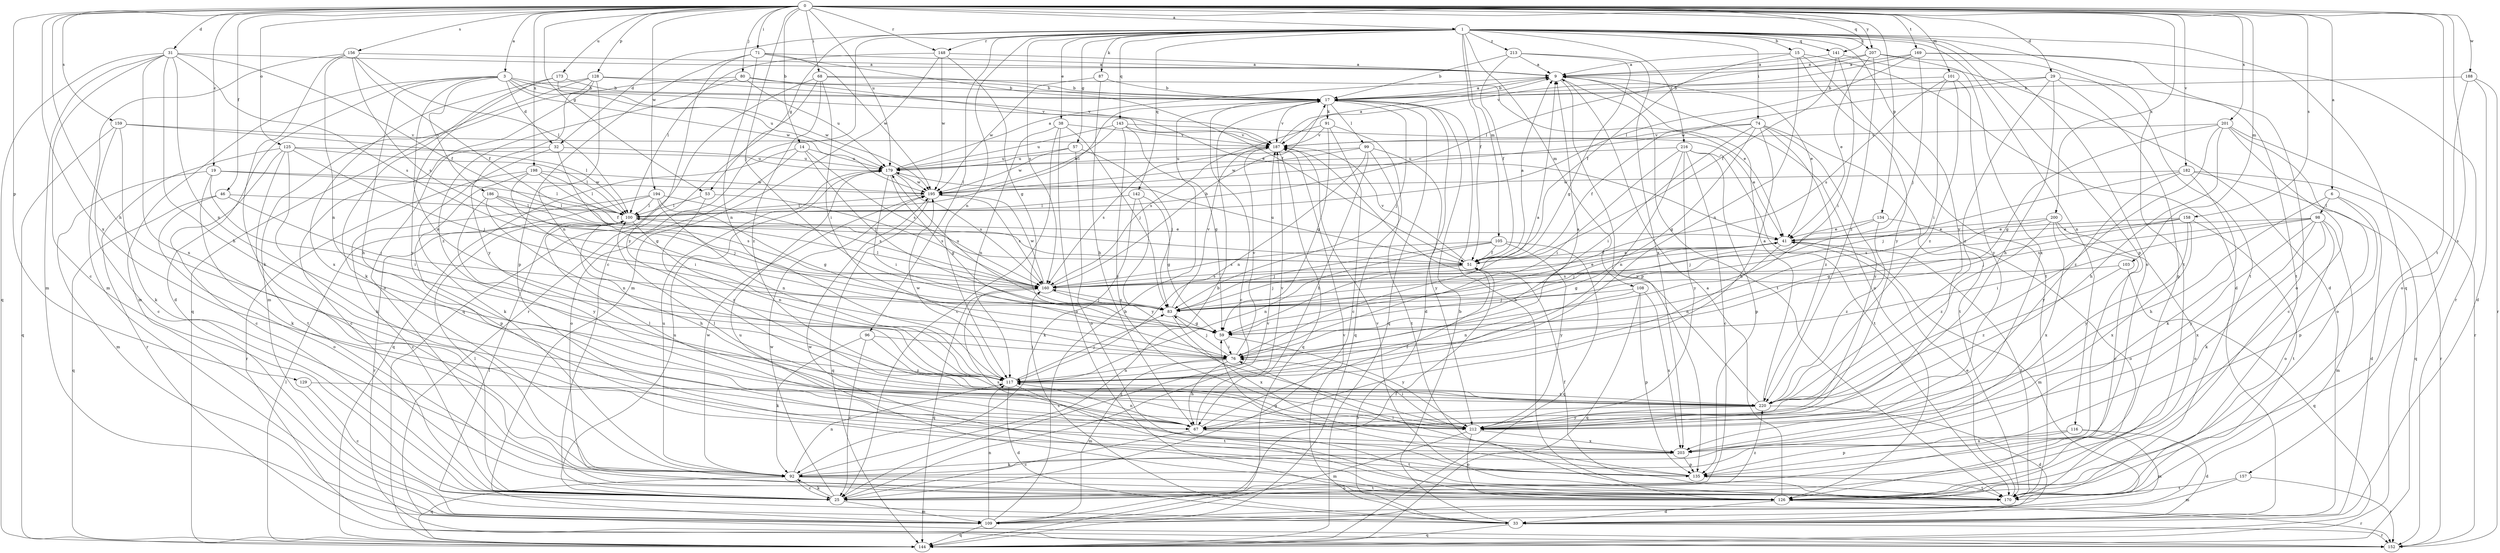 strict digraph  {
0;
1;
3;
6;
9;
14;
15;
17;
19;
25;
29;
31;
32;
33;
38;
41;
46;
51;
53;
57;
59;
67;
68;
71;
74;
76;
80;
83;
87;
91;
92;
96;
98;
99;
100;
101;
103;
105;
108;
109;
116;
117;
125;
126;
128;
129;
134;
135;
141;
142;
143;
144;
148;
152;
156;
157;
158;
159;
160;
169;
170;
173;
179;
182;
186;
187;
188;
194;
195;
198;
200;
201;
203;
207;
212;
213;
216;
220;
0 -> 1  [label=a];
0 -> 3  [label=a];
0 -> 6  [label=a];
0 -> 14  [label=b];
0 -> 19  [label=c];
0 -> 29  [label=d];
0 -> 31  [label=d];
0 -> 46  [label=f];
0 -> 53  [label=g];
0 -> 67  [label=h];
0 -> 68  [label=i];
0 -> 71  [label=i];
0 -> 80  [label=j];
0 -> 83  [label=j];
0 -> 101  [label=m];
0 -> 103  [label=m];
0 -> 125  [label=o];
0 -> 128  [label=p];
0 -> 129  [label=p];
0 -> 134  [label=p];
0 -> 141  [label=q];
0 -> 148  [label=r];
0 -> 156  [label=s];
0 -> 157  [label=s];
0 -> 158  [label=s];
0 -> 159  [label=s];
0 -> 169  [label=t];
0 -> 170  [label=t];
0 -> 173  [label=u];
0 -> 179  [label=u];
0 -> 182  [label=v];
0 -> 188  [label=w];
0 -> 194  [label=w];
0 -> 198  [label=x];
0 -> 200  [label=x];
0 -> 201  [label=x];
0 -> 203  [label=x];
0 -> 207  [label=y];
1 -> 15  [label=b];
1 -> 25  [label=c];
1 -> 32  [label=d];
1 -> 38  [label=e];
1 -> 51  [label=f];
1 -> 53  [label=g];
1 -> 57  [label=g];
1 -> 74  [label=i];
1 -> 87  [label=k];
1 -> 96  [label=l];
1 -> 105  [label=m];
1 -> 108  [label=m];
1 -> 116  [label=n];
1 -> 117  [label=n];
1 -> 126  [label=o];
1 -> 135  [label=p];
1 -> 141  [label=q];
1 -> 142  [label=q];
1 -> 143  [label=q];
1 -> 144  [label=q];
1 -> 148  [label=r];
1 -> 160  [label=s];
1 -> 170  [label=t];
1 -> 207  [label=y];
1 -> 212  [label=y];
1 -> 213  [label=z];
1 -> 216  [label=z];
3 -> 17  [label=b];
3 -> 32  [label=d];
3 -> 33  [label=d];
3 -> 67  [label=h];
3 -> 109  [label=m];
3 -> 117  [label=n];
3 -> 179  [label=u];
3 -> 186  [label=v];
3 -> 187  [label=v];
3 -> 195  [label=w];
6 -> 33  [label=d];
6 -> 67  [label=h];
6 -> 98  [label=l];
6 -> 135  [label=p];
9 -> 17  [label=b];
9 -> 41  [label=e];
9 -> 126  [label=o];
9 -> 135  [label=p];
9 -> 170  [label=t];
14 -> 83  [label=j];
14 -> 126  [label=o];
14 -> 144  [label=q];
14 -> 160  [label=s];
14 -> 179  [label=u];
15 -> 9  [label=a];
15 -> 33  [label=d];
15 -> 51  [label=f];
15 -> 117  [label=n];
15 -> 170  [label=t];
15 -> 212  [label=y];
17 -> 9  [label=a];
17 -> 25  [label=c];
17 -> 33  [label=d];
17 -> 83  [label=j];
17 -> 91  [label=k];
17 -> 99  [label=l];
17 -> 100  [label=l];
17 -> 144  [label=q];
17 -> 187  [label=v];
19 -> 76  [label=i];
19 -> 92  [label=k];
19 -> 100  [label=l];
19 -> 109  [label=m];
19 -> 195  [label=w];
25 -> 92  [label=k];
25 -> 100  [label=l];
25 -> 109  [label=m];
25 -> 179  [label=u];
25 -> 187  [label=v];
25 -> 195  [label=w];
25 -> 220  [label=z];
29 -> 17  [label=b];
29 -> 67  [label=h];
29 -> 126  [label=o];
29 -> 135  [label=p];
29 -> 195  [label=w];
29 -> 220  [label=z];
31 -> 9  [label=a];
31 -> 25  [label=c];
31 -> 51  [label=f];
31 -> 67  [label=h];
31 -> 109  [label=m];
31 -> 117  [label=n];
31 -> 144  [label=q];
31 -> 160  [label=s];
31 -> 203  [label=x];
32 -> 25  [label=c];
32 -> 59  [label=g];
32 -> 92  [label=k];
32 -> 179  [label=u];
33 -> 17  [label=b];
33 -> 100  [label=l];
33 -> 144  [label=q];
33 -> 152  [label=r];
33 -> 160  [label=s];
33 -> 187  [label=v];
38 -> 25  [label=c];
38 -> 83  [label=j];
38 -> 117  [label=n];
38 -> 126  [label=o];
38 -> 187  [label=v];
41 -> 51  [label=f];
41 -> 59  [label=g];
41 -> 83  [label=j];
41 -> 109  [label=m];
41 -> 117  [label=n];
41 -> 170  [label=t];
46 -> 83  [label=j];
46 -> 100  [label=l];
46 -> 126  [label=o];
46 -> 144  [label=q];
51 -> 9  [label=a];
51 -> 41  [label=e];
51 -> 83  [label=j];
51 -> 160  [label=s];
51 -> 179  [label=u];
51 -> 187  [label=v];
53 -> 100  [label=l];
53 -> 160  [label=s];
53 -> 220  [label=z];
57 -> 83  [label=j];
57 -> 126  [label=o];
57 -> 179  [label=u];
57 -> 195  [label=w];
59 -> 76  [label=i];
59 -> 212  [label=y];
67 -> 25  [label=c];
67 -> 51  [label=f];
67 -> 100  [label=l];
67 -> 117  [label=n];
67 -> 170  [label=t];
67 -> 187  [label=v];
68 -> 17  [label=b];
68 -> 41  [label=e];
68 -> 76  [label=i];
68 -> 144  [label=q];
68 -> 152  [label=r];
68 -> 220  [label=z];
71 -> 9  [label=a];
71 -> 51  [label=f];
71 -> 117  [label=n];
71 -> 135  [label=p];
71 -> 195  [label=w];
71 -> 212  [label=y];
74 -> 51  [label=f];
74 -> 59  [label=g];
74 -> 67  [label=h];
74 -> 76  [label=i];
74 -> 170  [label=t];
74 -> 187  [label=v];
74 -> 212  [label=y];
74 -> 220  [label=z];
76 -> 9  [label=a];
76 -> 67  [label=h];
76 -> 83  [label=j];
76 -> 109  [label=m];
76 -> 117  [label=n];
76 -> 187  [label=v];
80 -> 17  [label=b];
80 -> 41  [label=e];
80 -> 109  [label=m];
80 -> 179  [label=u];
80 -> 220  [label=z];
83 -> 59  [label=g];
83 -> 160  [label=s];
83 -> 179  [label=u];
83 -> 187  [label=v];
83 -> 203  [label=x];
87 -> 17  [label=b];
87 -> 67  [label=h];
87 -> 195  [label=w];
91 -> 25  [label=c];
91 -> 59  [label=g];
91 -> 144  [label=q];
91 -> 160  [label=s];
91 -> 187  [label=v];
92 -> 17  [label=b];
92 -> 25  [label=c];
92 -> 117  [label=n];
92 -> 126  [label=o];
92 -> 144  [label=q];
92 -> 170  [label=t];
92 -> 179  [label=u];
92 -> 195  [label=w];
96 -> 25  [label=c];
96 -> 76  [label=i];
96 -> 92  [label=k];
96 -> 220  [label=z];
98 -> 41  [label=e];
98 -> 76  [label=i];
98 -> 92  [label=k];
98 -> 109  [label=m];
98 -> 126  [label=o];
98 -> 160  [label=s];
98 -> 203  [label=x];
98 -> 212  [label=y];
99 -> 67  [label=h];
99 -> 117  [label=n];
99 -> 170  [label=t];
99 -> 179  [label=u];
99 -> 195  [label=w];
99 -> 212  [label=y];
100 -> 41  [label=e];
100 -> 67  [label=h];
100 -> 117  [label=n];
101 -> 17  [label=b];
101 -> 76  [label=i];
101 -> 160  [label=s];
101 -> 212  [label=y];
101 -> 220  [label=z];
103 -> 144  [label=q];
103 -> 160  [label=s];
103 -> 220  [label=z];
105 -> 51  [label=f];
105 -> 83  [label=j];
105 -> 117  [label=n];
105 -> 144  [label=q];
105 -> 160  [label=s];
105 -> 212  [label=y];
108 -> 83  [label=j];
108 -> 117  [label=n];
108 -> 135  [label=p];
108 -> 144  [label=q];
108 -> 203  [label=x];
109 -> 17  [label=b];
109 -> 51  [label=f];
109 -> 117  [label=n];
109 -> 144  [label=q];
116 -> 33  [label=d];
116 -> 109  [label=m];
116 -> 135  [label=p];
116 -> 203  [label=x];
117 -> 9  [label=a];
117 -> 33  [label=d];
117 -> 83  [label=j];
117 -> 170  [label=t];
117 -> 195  [label=w];
117 -> 220  [label=z];
125 -> 25  [label=c];
125 -> 83  [label=j];
125 -> 92  [label=k];
125 -> 100  [label=l];
125 -> 152  [label=r];
125 -> 170  [label=t];
125 -> 179  [label=u];
126 -> 9  [label=a];
126 -> 17  [label=b];
126 -> 33  [label=d];
126 -> 152  [label=r];
128 -> 17  [label=b];
128 -> 92  [label=k];
128 -> 117  [label=n];
128 -> 126  [label=o];
128 -> 144  [label=q];
128 -> 187  [label=v];
128 -> 212  [label=y];
129 -> 25  [label=c];
129 -> 220  [label=z];
134 -> 41  [label=e];
134 -> 83  [label=j];
134 -> 126  [label=o];
134 -> 220  [label=z];
135 -> 59  [label=g];
135 -> 76  [label=i];
135 -> 160  [label=s];
135 -> 170  [label=t];
141 -> 9  [label=a];
141 -> 33  [label=d];
141 -> 51  [label=f];
141 -> 76  [label=i];
142 -> 59  [label=g];
142 -> 92  [label=k];
142 -> 100  [label=l];
142 -> 212  [label=y];
143 -> 41  [label=e];
143 -> 59  [label=g];
143 -> 179  [label=u];
143 -> 187  [label=v];
143 -> 195  [label=w];
143 -> 212  [label=y];
144 -> 100  [label=l];
148 -> 9  [label=a];
148 -> 59  [label=g];
148 -> 100  [label=l];
148 -> 109  [label=m];
148 -> 195  [label=w];
156 -> 9  [label=a];
156 -> 51  [label=f];
156 -> 92  [label=k];
156 -> 100  [label=l];
156 -> 109  [label=m];
156 -> 117  [label=n];
156 -> 160  [label=s];
157 -> 109  [label=m];
157 -> 152  [label=r];
157 -> 170  [label=t];
158 -> 41  [label=e];
158 -> 83  [label=j];
158 -> 160  [label=s];
158 -> 170  [label=t];
158 -> 203  [label=x];
158 -> 212  [label=y];
159 -> 25  [label=c];
159 -> 92  [label=k];
159 -> 100  [label=l];
159 -> 144  [label=q];
159 -> 187  [label=v];
160 -> 17  [label=b];
160 -> 41  [label=e];
160 -> 83  [label=j];
160 -> 100  [label=l];
160 -> 144  [label=q];
160 -> 195  [label=w];
169 -> 9  [label=a];
169 -> 83  [label=j];
169 -> 100  [label=l];
169 -> 152  [label=r];
169 -> 170  [label=t];
169 -> 187  [label=v];
170 -> 41  [label=e];
170 -> 51  [label=f];
170 -> 179  [label=u];
170 -> 187  [label=v];
170 -> 195  [label=w];
173 -> 17  [label=b];
173 -> 195  [label=w];
173 -> 203  [label=x];
173 -> 212  [label=y];
179 -> 9  [label=a];
179 -> 59  [label=g];
179 -> 76  [label=i];
179 -> 160  [label=s];
179 -> 195  [label=w];
182 -> 83  [label=j];
182 -> 92  [label=k];
182 -> 144  [label=q];
182 -> 152  [label=r];
182 -> 195  [label=w];
182 -> 212  [label=y];
186 -> 83  [label=j];
186 -> 100  [label=l];
186 -> 117  [label=n];
186 -> 160  [label=s];
186 -> 212  [label=y];
187 -> 9  [label=a];
187 -> 144  [label=q];
187 -> 160  [label=s];
187 -> 179  [label=u];
188 -> 17  [label=b];
188 -> 33  [label=d];
188 -> 126  [label=o];
188 -> 152  [label=r];
194 -> 25  [label=c];
194 -> 59  [label=g];
194 -> 100  [label=l];
194 -> 117  [label=n];
194 -> 152  [label=r];
194 -> 160  [label=s];
195 -> 100  [label=l];
195 -> 144  [label=q];
195 -> 160  [label=s];
198 -> 51  [label=f];
198 -> 76  [label=i];
198 -> 100  [label=l];
198 -> 135  [label=p];
198 -> 152  [label=r];
198 -> 195  [label=w];
200 -> 25  [label=c];
200 -> 41  [label=e];
200 -> 59  [label=g];
200 -> 126  [label=o];
200 -> 203  [label=x];
200 -> 220  [label=z];
201 -> 25  [label=c];
201 -> 59  [label=g];
201 -> 67  [label=h];
201 -> 126  [label=o];
201 -> 152  [label=r];
201 -> 187  [label=v];
201 -> 220  [label=z];
203 -> 92  [label=k];
203 -> 135  [label=p];
207 -> 9  [label=a];
207 -> 41  [label=e];
207 -> 100  [label=l];
207 -> 170  [label=t];
207 -> 203  [label=x];
207 -> 220  [label=z];
212 -> 76  [label=i];
212 -> 100  [label=l];
212 -> 109  [label=m];
212 -> 126  [label=o];
212 -> 203  [label=x];
213 -> 9  [label=a];
213 -> 17  [label=b];
213 -> 51  [label=f];
213 -> 59  [label=g];
213 -> 203  [label=x];
216 -> 25  [label=c];
216 -> 76  [label=i];
216 -> 117  [label=n];
216 -> 135  [label=p];
216 -> 170  [label=t];
216 -> 179  [label=u];
216 -> 212  [label=y];
220 -> 9  [label=a];
220 -> 33  [label=d];
220 -> 67  [label=h];
220 -> 187  [label=v];
220 -> 212  [label=y];
}
